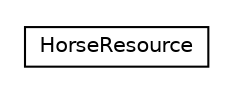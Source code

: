 #!/usr/local/bin/dot
#
# Class diagram 
# Generated by UMLGraph version R5_6-24-gf6e263 (http://www.umlgraph.org/)
#

digraph G {
	edge [fontname="Helvetica",fontsize=10,labelfontname="Helvetica",labelfontsize=10];
	node [fontname="Helvetica",fontsize=10,shape=plaintext];
	nodesep=0.25;
	ranksep=0.5;
	// net.trajano.doxdb.sample.web.HorseResource
	c0 [label=<<table title="net.trajano.doxdb.sample.web.HorseResource" border="0" cellborder="1" cellspacing="0" cellpadding="2" port="p" href="./HorseResource.html">
		<tr><td><table border="0" cellspacing="0" cellpadding="1">
<tr><td align="center" balign="center"> HorseResource </td></tr>
		</table></td></tr>
		</table>>, URL="./HorseResource.html", fontname="Helvetica", fontcolor="black", fontsize=10.0];
}

